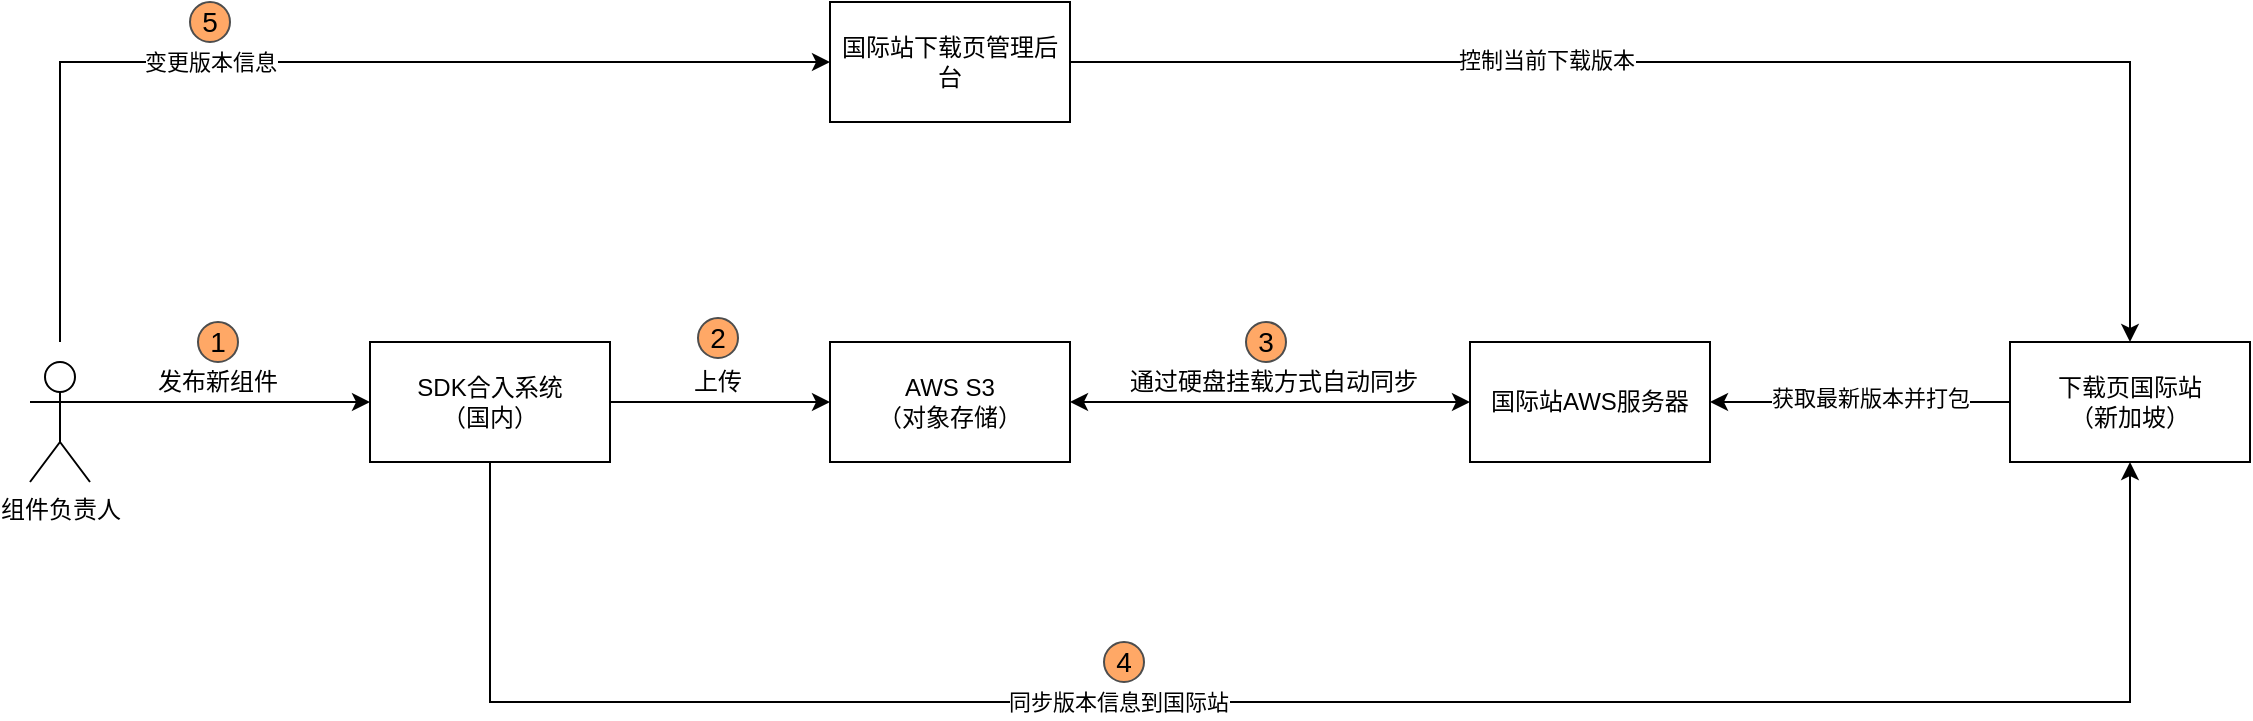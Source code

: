 <mxfile version="13.8.8" type="github">
  <diagram id="3sJmwWHuC3y5HuRblNoI" name="Page-1">
    <mxGraphModel dx="2893" dy="984" grid="1" gridSize="10" guides="1" tooltips="1" connect="1" arrows="1" fold="1" page="1" pageScale="1" pageWidth="827" pageHeight="1169" math="0" shadow="0">
      <root>
        <mxCell id="0" />
        <mxCell id="1" parent="0" />
        <mxCell id="ATobDdn7_iabuAxhh3ML-18" style="edgeStyle=orthogonalEdgeStyle;rounded=0;orthogonalLoop=1;jettySize=auto;html=1;exitX=1;exitY=0.5;exitDx=0;exitDy=0;entryX=0;entryY=0.5;entryDx=0;entryDy=0;" parent="1" source="ATobDdn7_iabuAxhh3ML-1" edge="1">
          <mxGeometry relative="1" as="geometry">
            <mxPoint x="-240" y="320" as="targetPoint" />
          </mxGeometry>
        </mxCell>
        <mxCell id="ATobDdn7_iabuAxhh3ML-1" value="SDK合入系统&lt;br&gt;（国内）" style="rounded=0;whiteSpace=wrap;html=1;" parent="1" vertex="1">
          <mxGeometry x="-470" y="290" width="120" height="60" as="geometry" />
        </mxCell>
        <mxCell id="ATobDdn7_iabuAxhh3ML-2" value="组件负责人" style="shape=umlActor;verticalLabelPosition=bottom;verticalAlign=top;html=1;outlineConnect=0;" parent="1" vertex="1">
          <mxGeometry x="-640" y="300" width="30" height="60" as="geometry" />
        </mxCell>
        <mxCell id="ATobDdn7_iabuAxhh3ML-3" value="" style="endArrow=classic;html=1;exitX=1;exitY=0.333;exitDx=0;exitDy=0;exitPerimeter=0;entryX=0;entryY=0.5;entryDx=0;entryDy=0;" parent="1" source="ATobDdn7_iabuAxhh3ML-2" target="ATobDdn7_iabuAxhh3ML-1" edge="1">
          <mxGeometry width="50" height="50" relative="1" as="geometry">
            <mxPoint x="-250" y="490" as="sourcePoint" />
            <mxPoint x="-200" y="440" as="targetPoint" />
          </mxGeometry>
        </mxCell>
        <mxCell id="ATobDdn7_iabuAxhh3ML-5" value="发布新组件" style="text;html=1;strokeColor=none;fillColor=none;align=center;verticalAlign=middle;whiteSpace=wrap;rounded=0;" parent="1" vertex="1">
          <mxGeometry x="-580" y="300" width="68" height="20" as="geometry" />
        </mxCell>
        <mxCell id="uo3p1n60BAuQ-Tskl4PL-17" style="edgeStyle=orthogonalEdgeStyle;rounded=0;orthogonalLoop=1;jettySize=auto;html=1;exitX=0;exitY=0.5;exitDx=0;exitDy=0;" parent="1" source="ATobDdn7_iabuAxhh3ML-12" target="uo3p1n60BAuQ-Tskl4PL-4" edge="1">
          <mxGeometry relative="1" as="geometry" />
        </mxCell>
        <mxCell id="uo3p1n60BAuQ-Tskl4PL-19" value="获取最新版本并打包" style="edgeLabel;html=1;align=center;verticalAlign=middle;resizable=0;points=[];" parent="uo3p1n60BAuQ-Tskl4PL-17" vertex="1" connectable="0">
          <mxGeometry x="-0.067" y="-2" relative="1" as="geometry">
            <mxPoint as="offset" />
          </mxGeometry>
        </mxCell>
        <mxCell id="ATobDdn7_iabuAxhh3ML-12" value="下载页国际站&lt;br&gt;（新加坡）" style="rounded=0;whiteSpace=wrap;html=1;" parent="1" vertex="1">
          <mxGeometry x="350" y="290" width="120" height="60" as="geometry" />
        </mxCell>
        <mxCell id="ATobDdn7_iabuAxhh3ML-21" style="edgeStyle=orthogonalEdgeStyle;rounded=0;orthogonalLoop=1;jettySize=auto;html=1;exitX=0.5;exitY=1;exitDx=0;exitDy=0;" parent="1" source="ATobDdn7_iabuAxhh3ML-1" target="ATobDdn7_iabuAxhh3ML-12" edge="1">
          <mxGeometry relative="1" as="geometry">
            <Array as="points">
              <mxPoint x="-410" y="470" />
              <mxPoint x="410" y="470" />
            </Array>
          </mxGeometry>
        </mxCell>
        <mxCell id="ATobDdn7_iabuAxhh3ML-22" value="同步版本信息到国际站" style="edgeLabel;html=1;align=center;verticalAlign=middle;resizable=0;points=[];" parent="ATobDdn7_iabuAxhh3ML-21" vertex="1" connectable="0">
          <mxGeometry x="-0.182" relative="1" as="geometry">
            <mxPoint as="offset" />
          </mxGeometry>
        </mxCell>
        <mxCell id="ATobDdn7_iabuAxhh3ML-31" value="2" style="ellipse;whiteSpace=wrap;html=1;aspect=fixed;rounded=0;labelBackgroundColor=none;sketch=0;fontSize=14;fillColor=#FFA866;strokeColor=#4D4D4D;" parent="1" vertex="1">
          <mxGeometry x="-306" y="278" width="20" height="20" as="geometry" />
        </mxCell>
        <mxCell id="ATobDdn7_iabuAxhh3ML-34" value="3" style="ellipse;whiteSpace=wrap;html=1;aspect=fixed;rounded=0;labelBackgroundColor=none;sketch=0;fontSize=14;fillColor=#FFA866;strokeColor=#4D4D4D;" parent="1" vertex="1">
          <mxGeometry x="-32" y="280" width="20" height="20" as="geometry" />
        </mxCell>
        <mxCell id="ATobDdn7_iabuAxhh3ML-37" value="4" style="ellipse;whiteSpace=wrap;html=1;aspect=fixed;rounded=0;labelBackgroundColor=none;sketch=0;fontSize=14;fillColor=#FFA866;strokeColor=#4D4D4D;" parent="1" vertex="1">
          <mxGeometry x="-103" y="440" width="20" height="20" as="geometry" />
        </mxCell>
        <mxCell id="ATobDdn7_iabuAxhh3ML-38" value="1" style="ellipse;whiteSpace=wrap;html=1;aspect=fixed;rounded=0;labelBackgroundColor=none;sketch=0;fontSize=14;fillColor=#FFA866;strokeColor=#4D4D4D;" parent="1" vertex="1">
          <mxGeometry x="-556" y="280" width="20" height="20" as="geometry" />
        </mxCell>
        <mxCell id="uo3p1n60BAuQ-Tskl4PL-2" value="AWS S3&lt;br&gt;（对象存储）" style="rounded=0;whiteSpace=wrap;html=1;" parent="1" vertex="1">
          <mxGeometry x="-240" y="290" width="120" height="60" as="geometry" />
        </mxCell>
        <mxCell id="uo3p1n60BAuQ-Tskl4PL-3" value="" style="endArrow=classic;startArrow=classic;html=1;exitX=1;exitY=0.5;exitDx=0;exitDy=0;entryX=0;entryY=0.5;entryDx=0;entryDy=0;" parent="1" source="uo3p1n60BAuQ-Tskl4PL-2" target="uo3p1n60BAuQ-Tskl4PL-4" edge="1">
          <mxGeometry width="50" height="50" relative="1" as="geometry">
            <mxPoint x="-110" y="350" as="sourcePoint" />
            <mxPoint x="10" y="320" as="targetPoint" />
          </mxGeometry>
        </mxCell>
        <mxCell id="uo3p1n60BAuQ-Tskl4PL-4" value="国际站AWS服务器" style="rounded=0;whiteSpace=wrap;html=1;" parent="1" vertex="1">
          <mxGeometry x="80" y="290" width="120" height="60" as="geometry" />
        </mxCell>
        <mxCell id="uo3p1n60BAuQ-Tskl4PL-5" value="通过硬盘挂载方式自动同步" style="text;html=1;strokeColor=none;fillColor=none;align=center;verticalAlign=middle;whiteSpace=wrap;rounded=0;" parent="1" vertex="1">
          <mxGeometry x="-96" y="300" width="156" height="20" as="geometry" />
        </mxCell>
        <mxCell id="uo3p1n60BAuQ-Tskl4PL-16" style="edgeStyle=orthogonalEdgeStyle;rounded=0;orthogonalLoop=1;jettySize=auto;html=1;exitX=1;exitY=0.5;exitDx=0;exitDy=0;entryX=0.5;entryY=0;entryDx=0;entryDy=0;" parent="1" source="uo3p1n60BAuQ-Tskl4PL-8" target="ATobDdn7_iabuAxhh3ML-12" edge="1">
          <mxGeometry relative="1" as="geometry" />
        </mxCell>
        <mxCell id="uo3p1n60BAuQ-Tskl4PL-18" value="控制当前下载版本" style="edgeLabel;html=1;align=center;verticalAlign=middle;resizable=0;points=[];" parent="uo3p1n60BAuQ-Tskl4PL-16" vertex="1" connectable="0">
          <mxGeometry x="-0.29" y="-4" relative="1" as="geometry">
            <mxPoint y="-5" as="offset" />
          </mxGeometry>
        </mxCell>
        <mxCell id="uo3p1n60BAuQ-Tskl4PL-8" value="国际站下载页管理后台" style="rounded=0;whiteSpace=wrap;html=1;" parent="1" vertex="1">
          <mxGeometry x="-240" y="120" width="120" height="60" as="geometry" />
        </mxCell>
        <mxCell id="uo3p1n60BAuQ-Tskl4PL-9" style="edgeStyle=orthogonalEdgeStyle;rounded=0;orthogonalLoop=1;jettySize=auto;html=1;entryX=0;entryY=0.5;entryDx=0;entryDy=0;" parent="1" target="uo3p1n60BAuQ-Tskl4PL-8" edge="1">
          <mxGeometry relative="1" as="geometry">
            <Array as="points">
              <mxPoint x="-625" y="150" />
            </Array>
            <mxPoint x="-625" y="290" as="sourcePoint" />
            <mxPoint x="-625" y="590" as="targetPoint" />
          </mxGeometry>
        </mxCell>
        <mxCell id="uo3p1n60BAuQ-Tskl4PL-10" value="变更版本信息" style="edgeLabel;html=1;align=center;verticalAlign=middle;resizable=0;points=[];" parent="uo3p1n60BAuQ-Tskl4PL-9" vertex="1" connectable="0">
          <mxGeometry x="-0.182" relative="1" as="geometry">
            <mxPoint as="offset" />
          </mxGeometry>
        </mxCell>
        <mxCell id="uo3p1n60BAuQ-Tskl4PL-11" value="5" style="ellipse;whiteSpace=wrap;html=1;aspect=fixed;rounded=0;labelBackgroundColor=none;sketch=0;fontSize=14;fillColor=#FFA866;strokeColor=#4D4D4D;" parent="1" vertex="1">
          <mxGeometry x="-560" y="120" width="20" height="20" as="geometry" />
        </mxCell>
        <mxCell id="48NXh24DLfGN-_I6xpfl-1" value="上传" style="text;html=1;strokeColor=none;fillColor=none;align=center;verticalAlign=middle;whiteSpace=wrap;rounded=0;" vertex="1" parent="1">
          <mxGeometry x="-374" y="300" width="156" height="20" as="geometry" />
        </mxCell>
      </root>
    </mxGraphModel>
  </diagram>
</mxfile>
